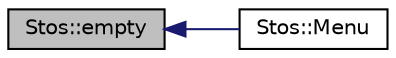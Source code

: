 digraph G
{
  edge [fontname="Helvetica",fontsize="10",labelfontname="Helvetica",labelfontsize="10"];
  node [fontname="Helvetica",fontsize="10",shape=record];
  rankdir="LR";
  Node1 [label="Stos::empty",height=0.2,width=0.4,color="black", fillcolor="grey75", style="filled" fontcolor="black"];
  Node1 -> Node2 [dir="back",color="midnightblue",fontsize="10",style="solid"];
  Node2 [label="Stos::Menu",height=0.2,width=0.4,color="black", fillcolor="white", style="filled",URL="$class_stos.html#a9d3f8602bd8a9463cb59f7385b438b69",tooltip="Funkcja wyswietlajaca Menu klasy Stos. Deklaracja funkcji, ktora wyswietla Menu. Uzytkownik moze wybr..."];
}
